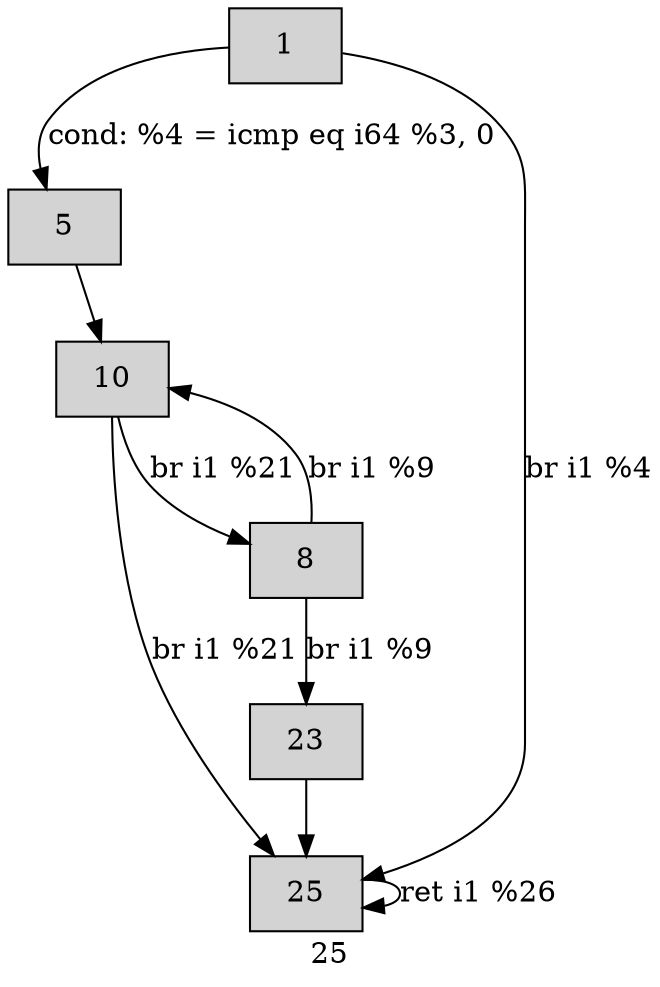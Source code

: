 digraph CFG {
    node[shape=box, style=filled];
    
    label="1";
    label="5";
    label="8";
    label="10";
    label="23";
    label="25";
    
    "1" -> "5" [label="cond: %4 = icmp eq i64 %3, 0"];
    "1" -> "25" [label="br i1 %4"];
    
    "5" -> "10";
    
    "10" -> "8" [label="br i1 %21"];
    "10" -> "25" [label="br i1 %21"];
    
    "8" -> "10" [label="br i1 %9"];
    "8" -> "23" [label="br i1 %9"];
    
    "23" -> "25";
    
    "25" -> "25" [label="ret i1 %26"];
}